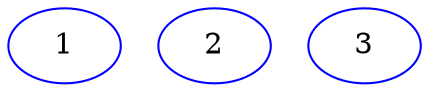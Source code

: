 digraph "path-g" {
	node [color=black];
	edge [color=black];
	1	[color=blue];
	2	[color=blue];
	3	[color=blue];
}

